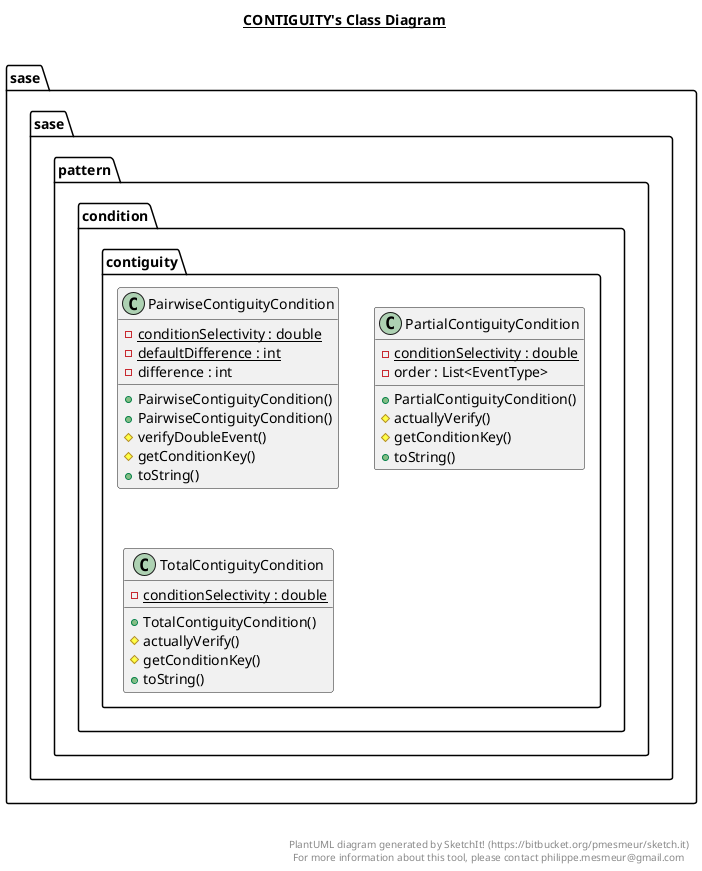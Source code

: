 @startuml

title __CONTIGUITY's Class Diagram__\n

  package sase.sase.pattern {
    package sase.sase.pattern.condition {
      package sase.sase.pattern.condition.contiguity {
        class PairwiseContiguityCondition {
            {static} - conditionSelectivity : double
            {static} - defaultDifference : int
            - difference : int
            + PairwiseContiguityCondition()
            + PairwiseContiguityCondition()
            # verifyDoubleEvent()
            # getConditionKey()
            + toString()
        }
      }
    }
  }
  

  package sase.sase.pattern {
    package sase.sase.pattern.condition {
      package sase.sase.pattern.condition.contiguity {
        class PartialContiguityCondition {
            {static} - conditionSelectivity : double
            - order : List<EventType>
            + PartialContiguityCondition()
            # actuallyVerify()
            # getConditionKey()
            + toString()
        }
      }
    }
  }
  

  package sase.sase.pattern {
    package sase.sase.pattern.condition {
      package sase.sase.pattern.condition.contiguity {
        class TotalContiguityCondition {
            {static} - conditionSelectivity : double
            + TotalContiguityCondition()
            # actuallyVerify()
            # getConditionKey()
            + toString()
        }
      }
    }
  }
  



right footer


PlantUML diagram generated by SketchIt! (https://bitbucket.org/pmesmeur/sketch.it)
For more information about this tool, please contact philippe.mesmeur@gmail.com
endfooter

@enduml
